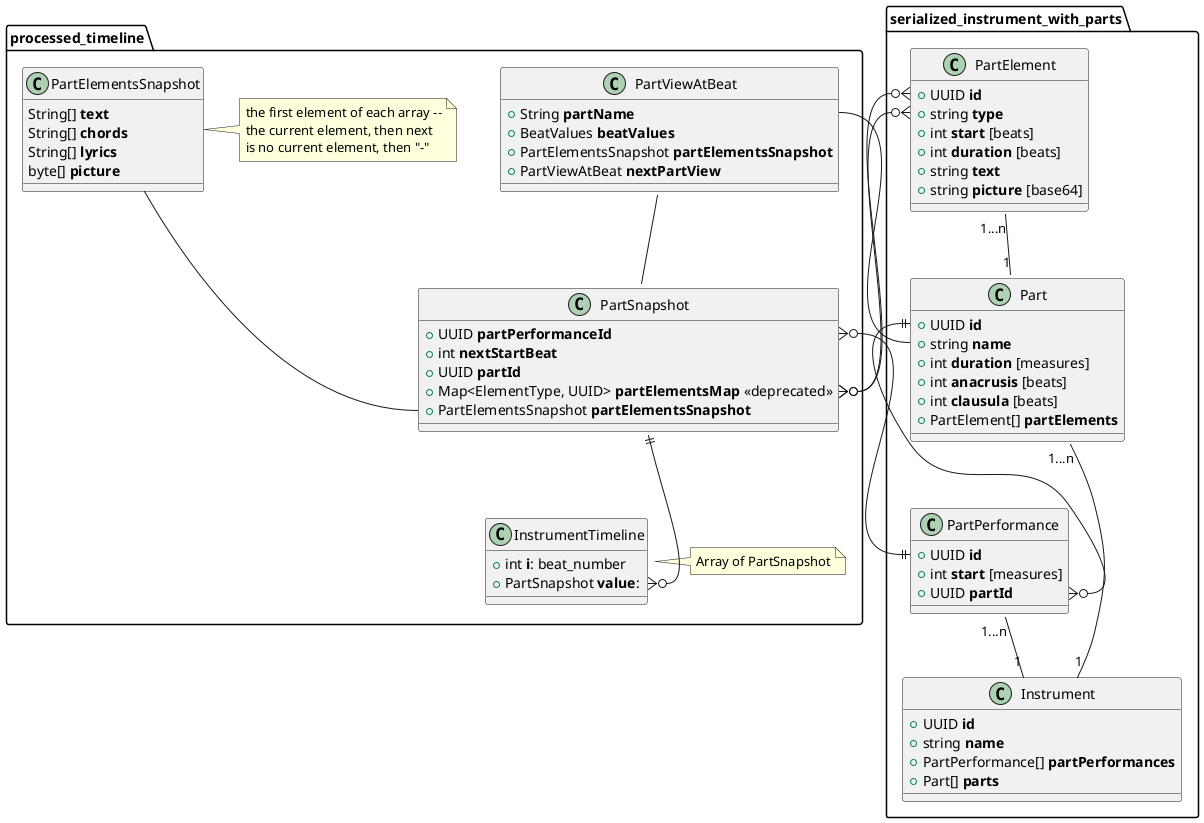 @startuml

  package processed_timeline
  {
    class PartViewAtBeat {
        + String <b>partName
        + BeatValues <b>beatValues
        + PartElementsSnapshot <b>partElementsSnapshot
        + PartViewAtBeat <b>nextPartView
    }

    class InstrumentTimeline {
        + int <b>i</b>: beat_number
        + PartSnapshot <b>value</b>:
    }
    note right {
    Array of PartSnapshot
    }

    class PartElementsSnapshot {
        String[] <b>text
        String[] <b>chords
        String[] <b>lyrics
        byte[] <b>picture
    }
        note right {
        the first element of each array --
        the current element, then next
        is no current element, then "-"
        }


    class PartSnapshot{
        + UUID <b>partPerformanceId
        + int <b>nextStartBeat
        + UUID <b>partId
        + Map<ElementType, UUID> <b>partElementsMap</b> <<deprecated>>
        + PartElementsSnapshot <b>partElementsSnapshot
    }
  }

  package serialized_instrument_with_parts
  {
    class Instrument {
        + UUID <b>id
        + string <b>name
        + PartPerformance[] <b>partPerformances
        + Part[] <b>parts
    }

    class Part {
        + UUID <b>id
        + string <b>name
        + int <b>duration</b> [measures]
        + int <b>anacrusis</b> [beats]
        + int <b>clausula</b> [beats]
        + PartElement[] <b>partElements
    }

    class PartPerformance {
        + UUID <b>id
        + int <b>start</b> [measures]
        + UUID <b>partId
    }

    class PartElement {
        + UUID <b>id
        + string <b>type
        + int <b>start</b> [beats]
        + int <b>duration</b> [beats]
        + string <b>text</b>
        + string <b>picture</b> [base64]
    }
}
Part "1...n" -- "1" Instrument
PartElement "1...n" -- "1" Part
PartPerformance "1...n" -- "1" Instrument
PartElementsSnapshot -- PartSnapshot::partElementsSnapshot
'PartPerformance::partId }o---||  Part::id
PartViewAtBeat::partName -- Part::name
PartViewAtBeat::currentElements -- PartSnapshot::currentElements
Part::id ||--o{ PartPerformance::partId
PartSnapshot::id ||--o{ InstrumentTimeline::value
PartElement::type }o--o{ PartSnapshot::partElementsMap
PartPerformance::id ||--o{ PartSnapshot::partPerformanceId
PartElement::id }o--o{ PartSnapshot::partElementsMap

@enduml
